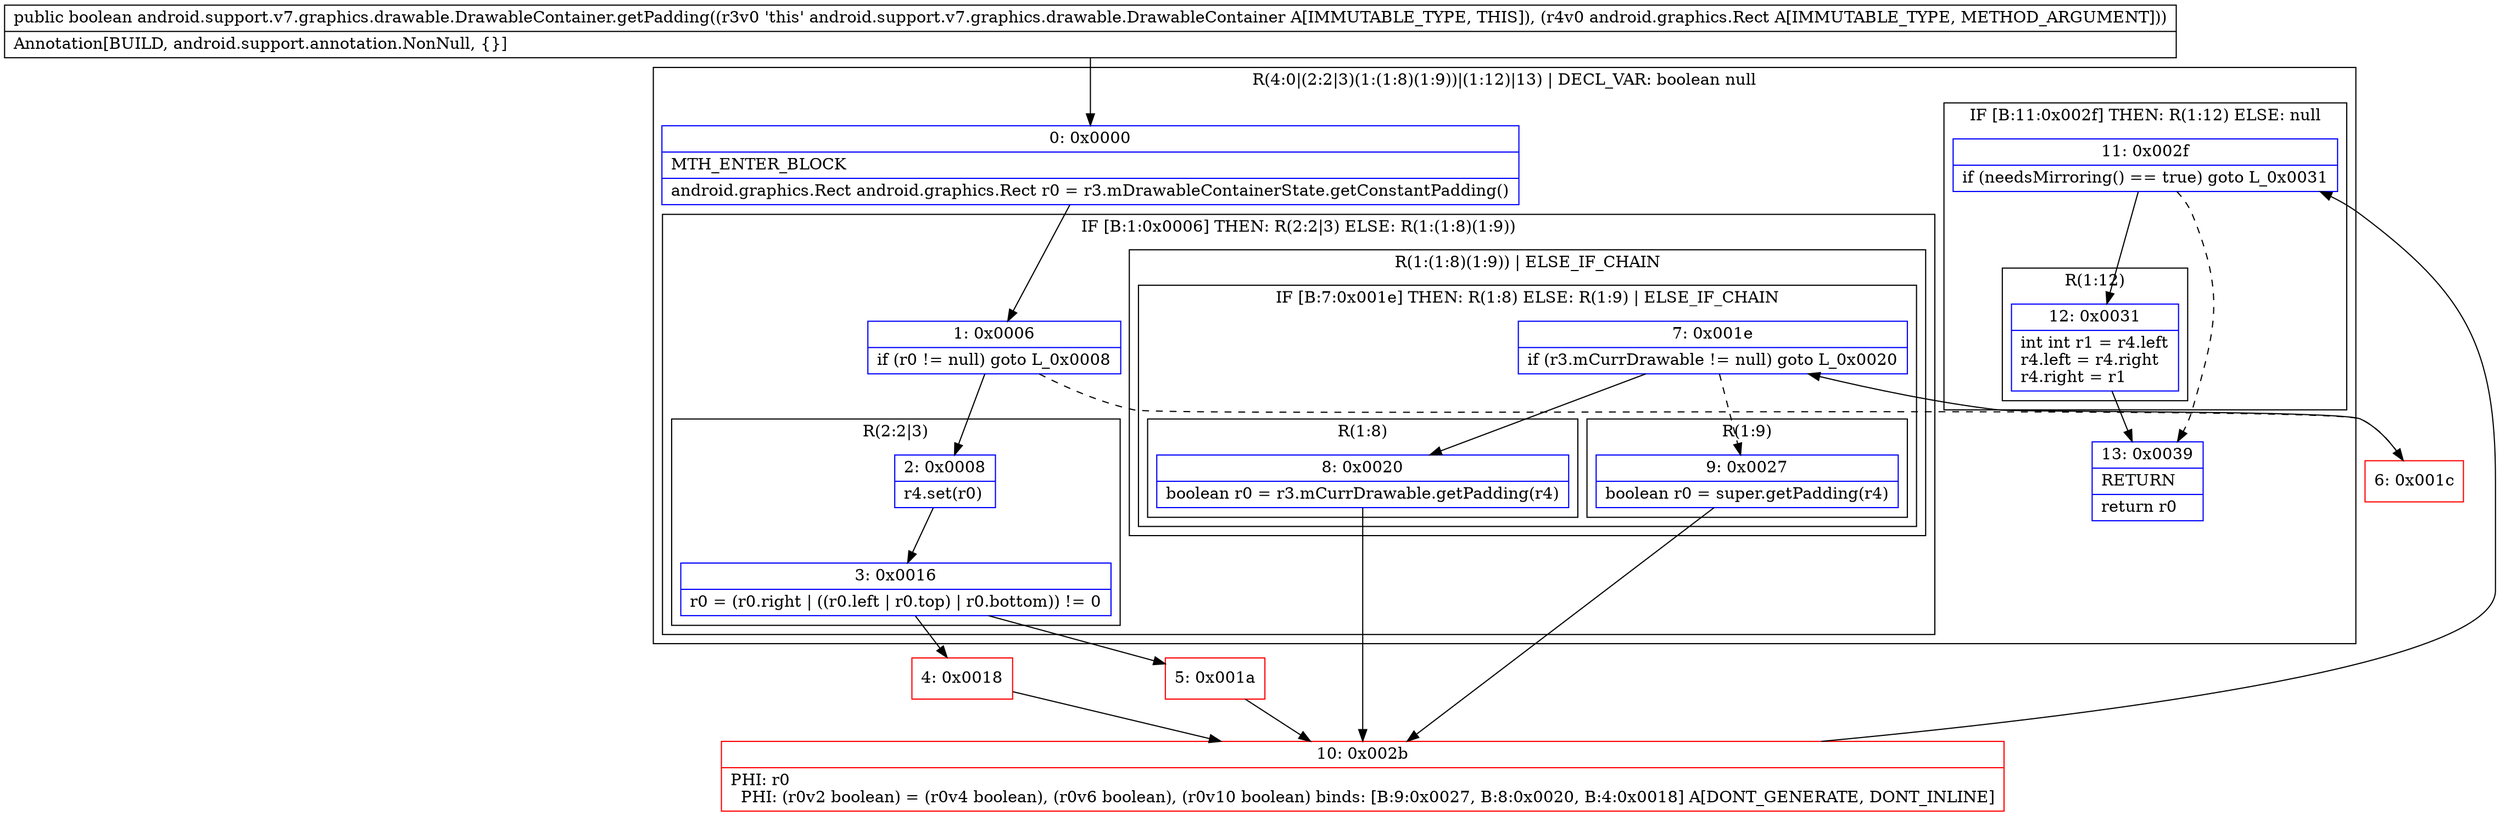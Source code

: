 digraph "CFG forandroid.support.v7.graphics.drawable.DrawableContainer.getPadding(Landroid\/graphics\/Rect;)Z" {
subgraph cluster_Region_1510410227 {
label = "R(4:0|(2:2|3)(1:(1:8)(1:9))|(1:12)|13) | DECL_VAR: boolean null\l";
node [shape=record,color=blue];
Node_0 [shape=record,label="{0\:\ 0x0000|MTH_ENTER_BLOCK\l|android.graphics.Rect android.graphics.Rect r0 = r3.mDrawableContainerState.getConstantPadding()\l}"];
subgraph cluster_IfRegion_1172342171 {
label = "IF [B:1:0x0006] THEN: R(2:2|3) ELSE: R(1:(1:8)(1:9))";
node [shape=record,color=blue];
Node_1 [shape=record,label="{1\:\ 0x0006|if (r0 != null) goto L_0x0008\l}"];
subgraph cluster_Region_978027066 {
label = "R(2:2|3)";
node [shape=record,color=blue];
Node_2 [shape=record,label="{2\:\ 0x0008|r4.set(r0)\l}"];
Node_3 [shape=record,label="{3\:\ 0x0016|r0 = (r0.right \| ((r0.left \| r0.top) \| r0.bottom)) != 0\l}"];
}
subgraph cluster_Region_1808118999 {
label = "R(1:(1:8)(1:9)) | ELSE_IF_CHAIN\l";
node [shape=record,color=blue];
subgraph cluster_IfRegion_631021143 {
label = "IF [B:7:0x001e] THEN: R(1:8) ELSE: R(1:9) | ELSE_IF_CHAIN\l";
node [shape=record,color=blue];
Node_7 [shape=record,label="{7\:\ 0x001e|if (r3.mCurrDrawable != null) goto L_0x0020\l}"];
subgraph cluster_Region_1893031354 {
label = "R(1:8)";
node [shape=record,color=blue];
Node_8 [shape=record,label="{8\:\ 0x0020|boolean r0 = r3.mCurrDrawable.getPadding(r4)\l}"];
}
subgraph cluster_Region_311421063 {
label = "R(1:9)";
node [shape=record,color=blue];
Node_9 [shape=record,label="{9\:\ 0x0027|boolean r0 = super.getPadding(r4)\l}"];
}
}
}
}
subgraph cluster_IfRegion_1563582067 {
label = "IF [B:11:0x002f] THEN: R(1:12) ELSE: null";
node [shape=record,color=blue];
Node_11 [shape=record,label="{11\:\ 0x002f|if (needsMirroring() == true) goto L_0x0031\l}"];
subgraph cluster_Region_836293222 {
label = "R(1:12)";
node [shape=record,color=blue];
Node_12 [shape=record,label="{12\:\ 0x0031|int int r1 = r4.left\lr4.left = r4.right\lr4.right = r1\l}"];
}
}
Node_13 [shape=record,label="{13\:\ 0x0039|RETURN\l|return r0\l}"];
}
Node_4 [shape=record,color=red,label="{4\:\ 0x0018}"];
Node_5 [shape=record,color=red,label="{5\:\ 0x001a}"];
Node_6 [shape=record,color=red,label="{6\:\ 0x001c}"];
Node_10 [shape=record,color=red,label="{10\:\ 0x002b|PHI: r0 \l  PHI: (r0v2 boolean) = (r0v4 boolean), (r0v6 boolean), (r0v10 boolean) binds: [B:9:0x0027, B:8:0x0020, B:4:0x0018] A[DONT_GENERATE, DONT_INLINE]\l}"];
MethodNode[shape=record,label="{public boolean android.support.v7.graphics.drawable.DrawableContainer.getPadding((r3v0 'this' android.support.v7.graphics.drawable.DrawableContainer A[IMMUTABLE_TYPE, THIS]), (r4v0 android.graphics.Rect A[IMMUTABLE_TYPE, METHOD_ARGUMENT]))  | Annotation[BUILD, android.support.annotation.NonNull, \{\}]\l}"];
MethodNode -> Node_0;
Node_0 -> Node_1;
Node_1 -> Node_2;
Node_1 -> Node_6[style=dashed];
Node_2 -> Node_3;
Node_3 -> Node_4;
Node_3 -> Node_5;
Node_7 -> Node_8;
Node_7 -> Node_9[style=dashed];
Node_8 -> Node_10;
Node_9 -> Node_10;
Node_11 -> Node_12;
Node_11 -> Node_13[style=dashed];
Node_12 -> Node_13;
Node_4 -> Node_10;
Node_5 -> Node_10;
Node_6 -> Node_7;
Node_10 -> Node_11;
}

